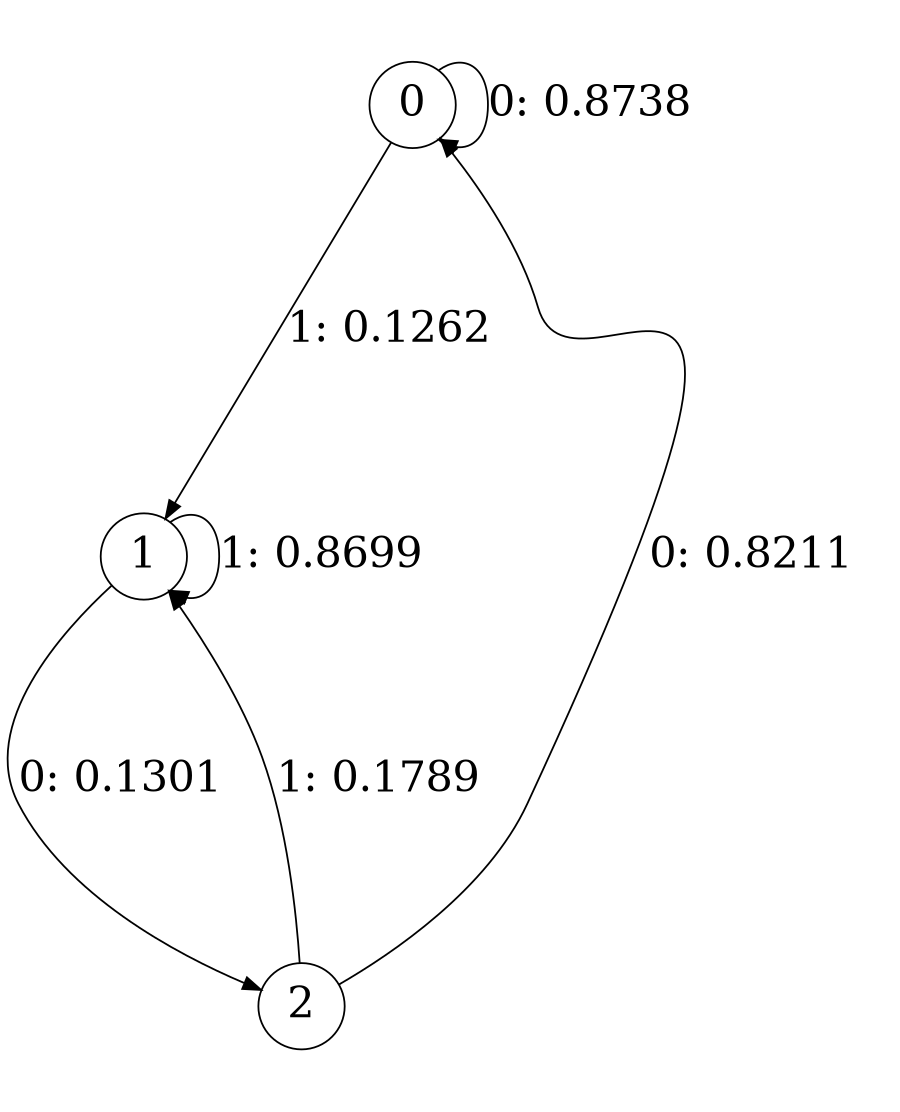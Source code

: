 digraph "ch13faceL2" {
size = "6,8.5";
ratio = "fill";
node [shape = circle];
node [fontsize = 24];
edge [fontsize = 24];
0 -> 0 [label = "0: 0.8738   "];
0 -> 1 [label = "1: 0.1262   "];
1 -> 2 [label = "0: 0.1301   "];
1 -> 1 [label = "1: 0.8699   "];
2 -> 0 [label = "0: 0.8211   "];
2 -> 1 [label = "1: 0.1789   "];
}